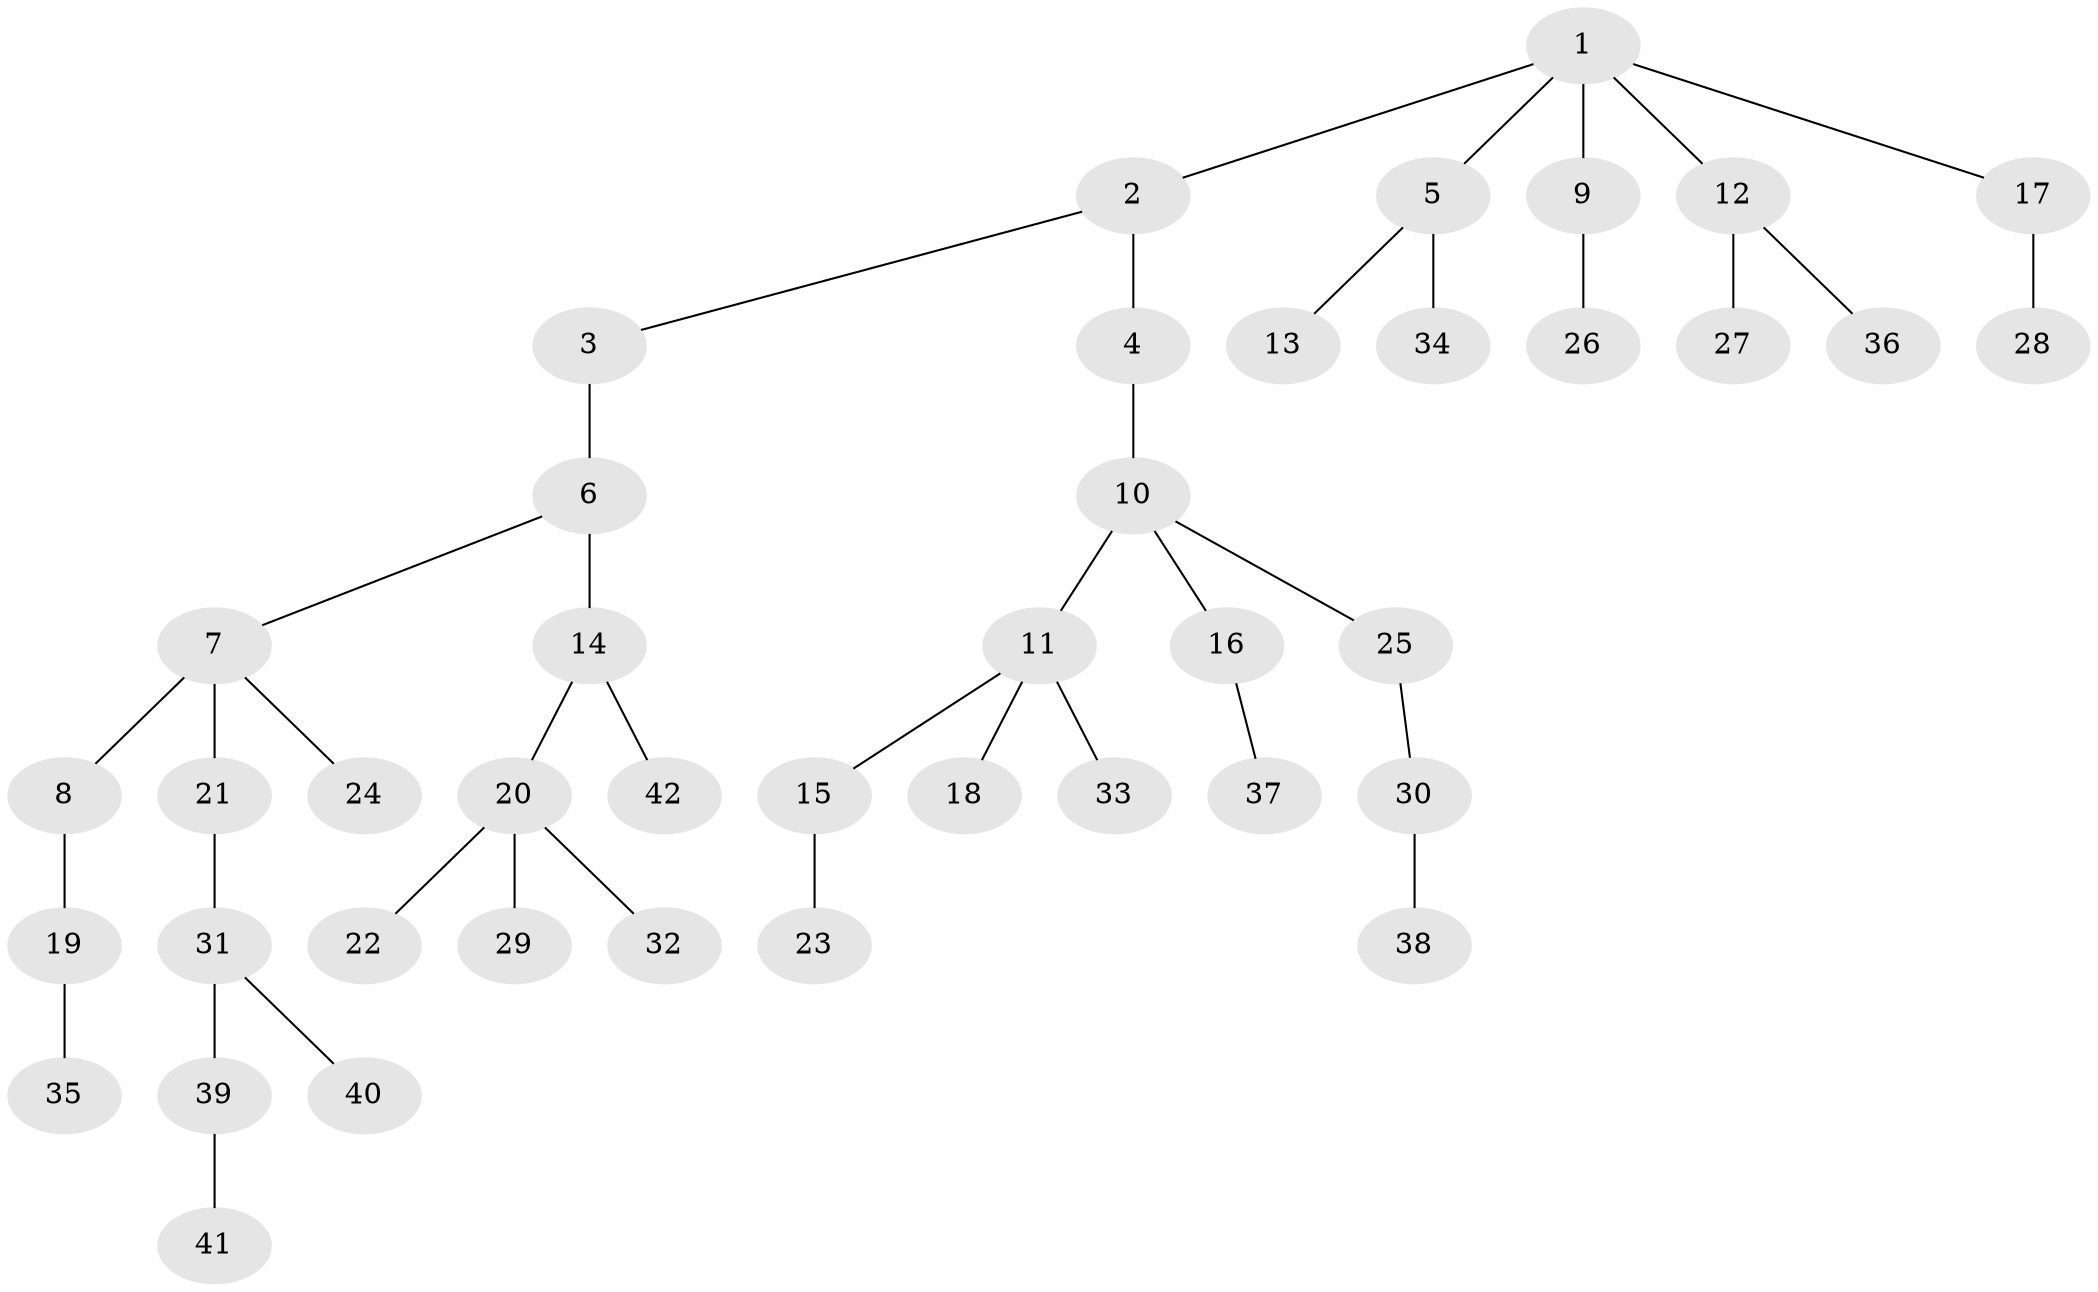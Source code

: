 // original degree distribution, {7: 0.014492753623188406, 4: 0.043478260869565216, 2: 0.2536231884057971, 3: 0.16666666666666666, 6: 0.007246376811594203, 1: 0.4782608695652174, 5: 0.036231884057971016}
// Generated by graph-tools (version 1.1) at 2025/52/03/04/25 22:52:01]
// undirected, 42 vertices, 41 edges
graph export_dot {
  node [color=gray90,style=filled];
  1;
  2;
  3;
  4;
  5;
  6;
  7;
  8;
  9;
  10;
  11;
  12;
  13;
  14;
  15;
  16;
  17;
  18;
  19;
  20;
  21;
  22;
  23;
  24;
  25;
  26;
  27;
  28;
  29;
  30;
  31;
  32;
  33;
  34;
  35;
  36;
  37;
  38;
  39;
  40;
  41;
  42;
  1 -- 2 [weight=1.0];
  1 -- 5 [weight=1.0];
  1 -- 9 [weight=1.0];
  1 -- 12 [weight=1.0];
  1 -- 17 [weight=1.0];
  2 -- 3 [weight=1.0];
  2 -- 4 [weight=1.0];
  3 -- 6 [weight=4.0];
  4 -- 10 [weight=2.0];
  5 -- 13 [weight=1.0];
  5 -- 34 [weight=1.0];
  6 -- 7 [weight=1.0];
  6 -- 14 [weight=1.0];
  7 -- 8 [weight=1.0];
  7 -- 21 [weight=2.0];
  7 -- 24 [weight=1.0];
  8 -- 19 [weight=1.0];
  9 -- 26 [weight=1.0];
  10 -- 11 [weight=1.0];
  10 -- 16 [weight=1.0];
  10 -- 25 [weight=1.0];
  11 -- 15 [weight=1.0];
  11 -- 18 [weight=1.0];
  11 -- 33 [weight=1.0];
  12 -- 27 [weight=1.0];
  12 -- 36 [weight=1.0];
  14 -- 20 [weight=1.0];
  14 -- 42 [weight=1.0];
  15 -- 23 [weight=1.0];
  16 -- 37 [weight=1.0];
  17 -- 28 [weight=2.0];
  19 -- 35 [weight=1.0];
  20 -- 22 [weight=2.0];
  20 -- 29 [weight=1.0];
  20 -- 32 [weight=1.0];
  21 -- 31 [weight=1.0];
  25 -- 30 [weight=1.0];
  30 -- 38 [weight=1.0];
  31 -- 39 [weight=1.0];
  31 -- 40 [weight=1.0];
  39 -- 41 [weight=2.0];
}
